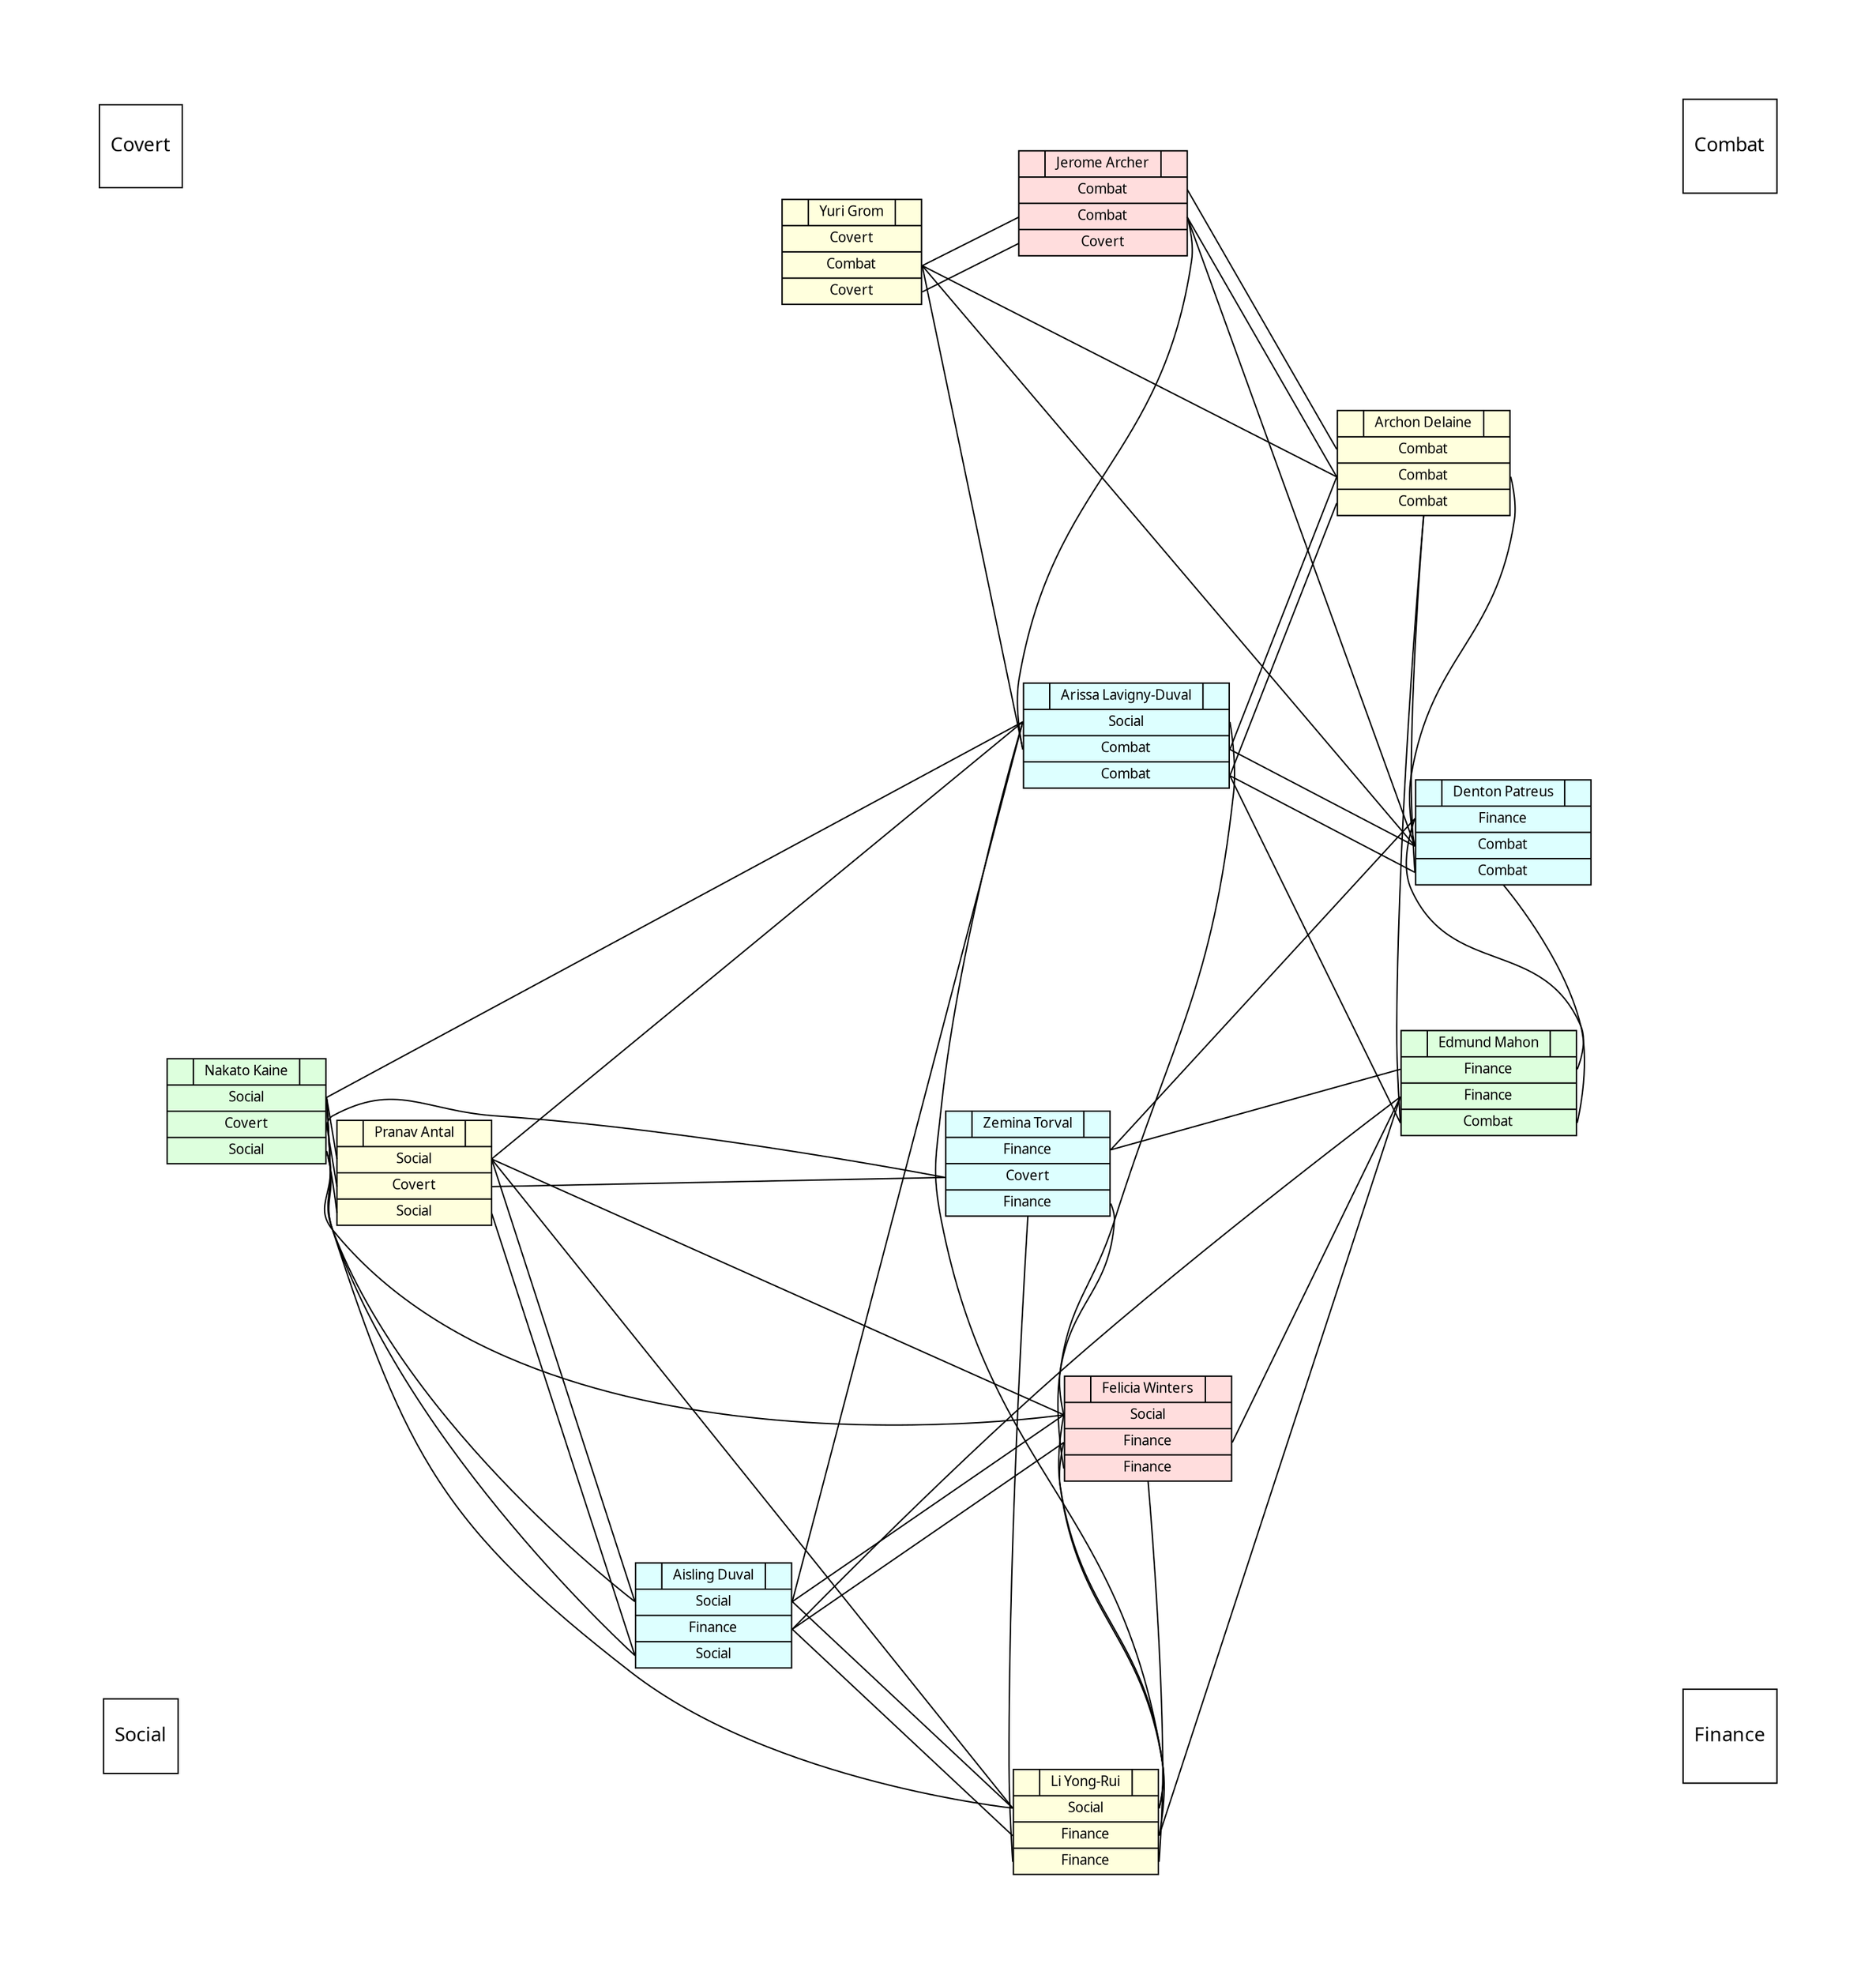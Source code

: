 graph ethos {
	layout=fdp; K=3; 
	/* layout=neato; edge [len=4]; */
    rankdir=LR;
    overlap=scale;
    splines=true;
    node [fontname="sans-serif"; fontsize=10;]
    start=6;
    pad=1;

    { node [fontsize=14]
    Social [shape=square; pos="0,0!"];
    Combat [shape=square; pos="15,15!"];
    Covert [shape=square; pos="0,15!"];
    Finance [shape=square; pos="15,0!"];
    }
    ADu [shape=record; style=filled; fillcolor="#ddffff"; label="{ | Aisling Duval | } | <A> Social | <R> Finance | <U> Social"];
    ADe [shape=record; style=filled; fillcolor="#ffffdd"; label="{ | Archon Delaine | } | <A> Combat | <R> Combat | <U> Combat"];
    ALD [shape=record; style=filled; fillcolor="#ddffff"; label="{ | Arissa Lavigny-Duval | } | <A> Social | <R> Combat | <U> Combat"];
    DP [shape=record; style=filled; fillcolor="#ddffff"; label="{ | Denton Patreus | } | <A> Finance | <R> Combat | <U> Combat"];
    EM [shape=record; style=filled; fillcolor="#ddffdd"; label="{ | Edmund Mahon | } | <A> Finance | <R> Finance | <U> Combat"];
    FW [shape=record; style=filled; fillcolor="#ffdddd"; label="{ | Felicia Winters | } | <A> Social | <R> Finance | <U> Finance"];
    JA [shape=record; style=filled; fillcolor="#ffdddd"; label="{ | Jerome Archer | } | <A> Combat | <R> Combat | <U> Covert"];
    LYR [shape=record; style=filled; fillcolor="#ffffdd"; label="{ | Li Yong-Rui | } | <A> Social | <R> Finance | <U> Finance"];
    NK  [shape=record; style=filled; fillcolor="#ddffdd"; label="{ | Nakato Kaine | } | <A> Social | <R> Covert | <U> Social"];
    PA  [shape=record; style=filled; fillcolor="#ffffdd"; label="{ | Pranav Antal | } | <A> Social | <R> Covert | <U> Social"];
    YG  [shape=record; style=filled; fillcolor="#ffffdd"; label="{ | Yuri Grom | } | <A> Covert | <R> Combat | <U> Covert"];
    ZT [shape=record; style=filled; fillcolor="#ddffff"; label="{ | Zemina Torval | } | <A> Finance | <R> Covert | <U> Finance"];
    
    /* Acquisition */
    /* *Social* */
    { edge [weight = 0.25];
    ADu:A -- ALD:A -- FW:A -- LYR:A -- NK:A -- PA:A -- ADu:A
    ADu:A -- FW:A -- NK:A -- ADu:A
    ALD:A -- LYR:A -- PA:A -- ALD:A
    ADu:A -- LYR:A
    ALD:A -- NK:A
    FW:A -- PA:A
    }
    /* *Finance* */
    { edge [weight = 1];
    DP:A -- EM:A -- ZT:A -- DP:A
    }
    /* *Combat* */
    { edge [weight = 1.25];
    ADe:A -- JA:A
    }
    /* *Covert* */

    /* Reinforcement */
    /* *Social* */
    /* *Finance* */
    { edge [weight = 1];
    ADu:R -- EM:R -- FW:R -- LYR:R -- ADu:R
    ADu:R -- FW:R
    EM:R -- LYR:R
    }
    /* *Combat* */
    { edge [weight = 0.75];
    ADe:R -- ALD:R -- DP:R -- JA:R -- YG:R -- ADe:R
    ADe:R -- DP:R -- YG:R -- ALD:R -- JA:R -- ADe:R
    }
    /* *Covert* */
    { edge [weight = 1.25];
    NK:R -- PA:R -- ZT:R -- NK:R
    }

    /* Undermining */
    /* *Social* */
    { edge [weight = 1.25];
    ADu:U -- NK:U -- PA:U -- ADu:U
    }
    /* *Finance* */
    { edge [weight = 1.25];
    FW:U -- LYR:U -- ZT:U -- FW:U
    }
    /* *Combat* */
    { edge [weight = 0.75];
    ADe:U -- ALD:U -- DP:U -- EM:U -- ADe:U
    ADe:U -- DP:U
    ALD:U -- EM:U
    }
    /* *Covert* */
    { edge [weight = 1.5];
    JA:U -- YG:U
    }

    { edge [style=invis];
    { edge [weight=5];
    /* Strong links */
    Social -- { ADu PA NK }
    Finance -- { LYR FW ZT EM }
    Combat -- { JA ADe ALD DP }
    Covert -- { YG }
    }

    { edge [weight=2.5];
    /* Weak links */
    Social -- { LYR FW ALD }
    Finance -- { ADu DP }
    Combat -- { YG EM }
    Covert -- { JA PA NK ZT }
    }
    } 
}
